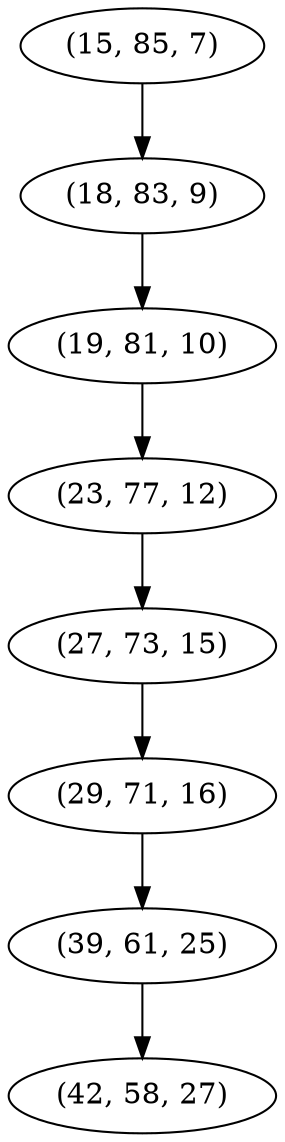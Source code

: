 digraph tree {
    "(15, 85, 7)";
    "(18, 83, 9)";
    "(19, 81, 10)";
    "(23, 77, 12)";
    "(27, 73, 15)";
    "(29, 71, 16)";
    "(39, 61, 25)";
    "(42, 58, 27)";
    "(15, 85, 7)" -> "(18, 83, 9)";
    "(18, 83, 9)" -> "(19, 81, 10)";
    "(19, 81, 10)" -> "(23, 77, 12)";
    "(23, 77, 12)" -> "(27, 73, 15)";
    "(27, 73, 15)" -> "(29, 71, 16)";
    "(29, 71, 16)" -> "(39, 61, 25)";
    "(39, 61, 25)" -> "(42, 58, 27)";
}
